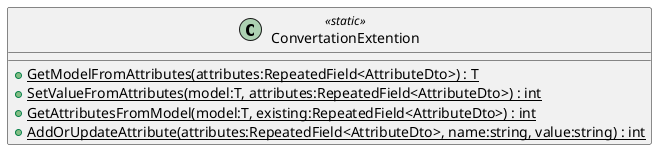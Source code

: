 @startuml
class ConvertationExtention <<static>> {
    + {static} GetModelFromAttributes(attributes:RepeatedField<AttributeDto>) : T
    + {static} SetValueFromAttributes(model:T, attributes:RepeatedField<AttributeDto>) : int
    + {static} GetAttributesFromModel(model:T, existing:RepeatedField<AttributeDto>) : int
    + {static} AddOrUpdateAttribute(attributes:RepeatedField<AttributeDto>, name:string, value:string) : int
}
@enduml
